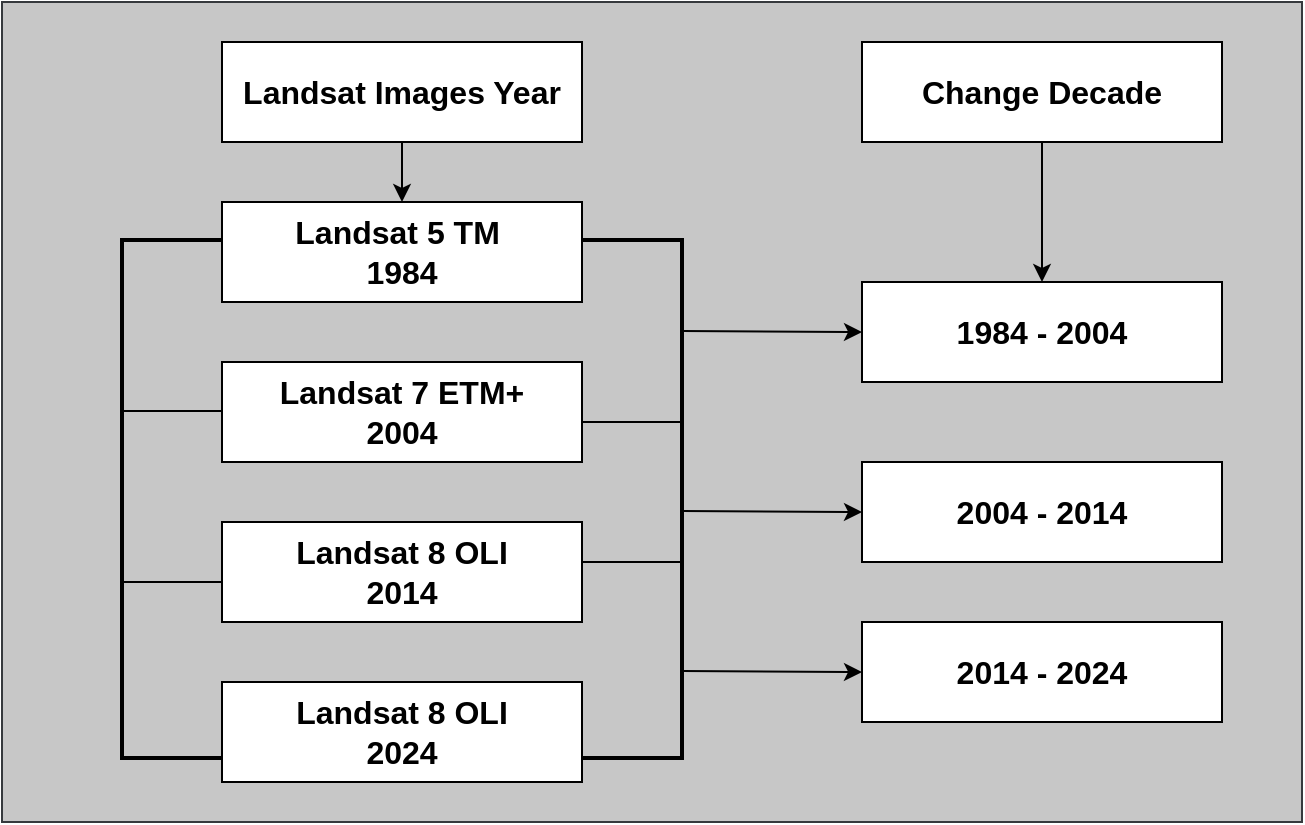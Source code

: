 <mxfile version="24.7.16">
  <diagram name="Page-1" id="_-WS09nqeZ3YQB_b0d59">
    <mxGraphModel dx="1032" dy="501" grid="1" gridSize="10" guides="1" tooltips="1" connect="1" arrows="1" fold="1" page="1" pageScale="1" pageWidth="1169" pageHeight="827" background="#FFFFFF" math="0" shadow="0">
      <root>
        <mxCell id="0" />
        <mxCell id="1" parent="0" />
        <mxCell id="Dl7q8pRwCRPBg_EnZdLq-22" value="" style="rounded=0;whiteSpace=wrap;html=1;fillColor=#C7C7C7;strokeColor=#36393d;" vertex="1" parent="1">
          <mxGeometry x="210" y="170" width="650" height="410" as="geometry" />
        </mxCell>
        <mxCell id="Dl7q8pRwCRPBg_EnZdLq-13" style="edgeStyle=orthogonalEdgeStyle;rounded=0;orthogonalLoop=1;jettySize=auto;html=1;exitX=0.5;exitY=1;exitDx=0;exitDy=0;entryX=0.5;entryY=0;entryDx=0;entryDy=0;" edge="1" parent="1" source="Dl7q8pRwCRPBg_EnZdLq-1" target="Dl7q8pRwCRPBg_EnZdLq-3">
          <mxGeometry relative="1" as="geometry" />
        </mxCell>
        <mxCell id="Dl7q8pRwCRPBg_EnZdLq-1" value="&lt;font style=&quot;font-size: 16px;&quot;&gt;&lt;b&gt;Landsat Images Year&lt;/b&gt;&lt;/font&gt;" style="rounded=0;whiteSpace=wrap;html=1;" vertex="1" parent="1">
          <mxGeometry x="320" y="190" width="180" height="50" as="geometry" />
        </mxCell>
        <mxCell id="Dl7q8pRwCRPBg_EnZdLq-20" style="edgeStyle=orthogonalEdgeStyle;rounded=0;orthogonalLoop=1;jettySize=auto;html=1;exitX=0.5;exitY=1;exitDx=0;exitDy=0;entryX=0.5;entryY=0;entryDx=0;entryDy=0;" edge="1" parent="1" source="Dl7q8pRwCRPBg_EnZdLq-2" target="Dl7q8pRwCRPBg_EnZdLq-7">
          <mxGeometry relative="1" as="geometry" />
        </mxCell>
        <mxCell id="Dl7q8pRwCRPBg_EnZdLq-2" value="&lt;font style=&quot;font-size: 16px;&quot;&gt;&lt;b&gt;Change Decade&lt;/b&gt;&lt;/font&gt;" style="rounded=0;whiteSpace=wrap;html=1;" vertex="1" parent="1">
          <mxGeometry x="640" y="190" width="180" height="50" as="geometry" />
        </mxCell>
        <mxCell id="Dl7q8pRwCRPBg_EnZdLq-3" value="&lt;font style=&quot;font-size: 16px;&quot;&gt;&lt;b&gt;Landsat 5 TM&amp;nbsp;&lt;/b&gt;&lt;/font&gt;&lt;div&gt;&lt;span style=&quot;font-size: 16px;&quot;&gt;&lt;b&gt;1984&lt;/b&gt;&lt;/span&gt;&lt;/div&gt;" style="rounded=0;whiteSpace=wrap;html=1;" vertex="1" parent="1">
          <mxGeometry x="320" y="270" width="180" height="50" as="geometry" />
        </mxCell>
        <mxCell id="Dl7q8pRwCRPBg_EnZdLq-4" value="&lt;font style=&quot;font-size: 16px;&quot;&gt;&lt;b&gt;Landsat 7 ETM+&lt;/b&gt;&lt;/font&gt;&lt;div&gt;&lt;span style=&quot;font-size: 16px;&quot;&gt;&lt;b&gt;2004&lt;/b&gt;&lt;/span&gt;&lt;/div&gt;" style="rounded=0;whiteSpace=wrap;html=1;" vertex="1" parent="1">
          <mxGeometry x="320" y="350" width="180" height="50" as="geometry" />
        </mxCell>
        <mxCell id="Dl7q8pRwCRPBg_EnZdLq-5" value="&lt;font style=&quot;font-size: 16px;&quot;&gt;&lt;b&gt;Landsat 8 OLI&lt;/b&gt;&lt;/font&gt;&lt;div&gt;&lt;span style=&quot;font-size: 16px;&quot;&gt;&lt;b&gt;2014&lt;/b&gt;&lt;/span&gt;&lt;/div&gt;" style="rounded=0;whiteSpace=wrap;html=1;" vertex="1" parent="1">
          <mxGeometry x="320" y="430" width="180" height="50" as="geometry" />
        </mxCell>
        <mxCell id="Dl7q8pRwCRPBg_EnZdLq-6" value="&lt;font style=&quot;font-size: 16px;&quot;&gt;&lt;b&gt;Landsat 8 OLI&lt;/b&gt;&lt;/font&gt;&lt;div&gt;&lt;span style=&quot;font-size: 16px;&quot;&gt;&lt;b&gt;2024&lt;/b&gt;&lt;/span&gt;&lt;/div&gt;" style="rounded=0;whiteSpace=wrap;html=1;" vertex="1" parent="1">
          <mxGeometry x="320" y="510" width="180" height="50" as="geometry" />
        </mxCell>
        <mxCell id="Dl7q8pRwCRPBg_EnZdLq-7" value="&lt;font style=&quot;font-size: 16px;&quot;&gt;&lt;b&gt;1984 - 2004&lt;/b&gt;&lt;/font&gt;" style="rounded=0;whiteSpace=wrap;html=1;" vertex="1" parent="1">
          <mxGeometry x="640" y="310" width="180" height="50" as="geometry" />
        </mxCell>
        <mxCell id="Dl7q8pRwCRPBg_EnZdLq-8" value="&lt;span style=&quot;font-size: 16px;&quot;&gt;&lt;b&gt;2004 - 2014&lt;/b&gt;&lt;/span&gt;" style="rounded=0;whiteSpace=wrap;html=1;" vertex="1" parent="1">
          <mxGeometry x="640" y="400" width="180" height="50" as="geometry" />
        </mxCell>
        <mxCell id="Dl7q8pRwCRPBg_EnZdLq-9" value="" style="strokeWidth=2;html=1;shape=mxgraph.flowchart.annotation_1;align=left;pointerEvents=1;rotation=-180;" vertex="1" parent="1">
          <mxGeometry x="500" y="289" width="50" height="259" as="geometry" />
        </mxCell>
        <mxCell id="Dl7q8pRwCRPBg_EnZdLq-10" value="" style="endArrow=none;html=1;rounded=0;" edge="1" parent="1">
          <mxGeometry width="50" height="50" relative="1" as="geometry">
            <mxPoint x="500" y="380" as="sourcePoint" />
            <mxPoint x="550" y="380" as="targetPoint" />
          </mxGeometry>
        </mxCell>
        <mxCell id="Dl7q8pRwCRPBg_EnZdLq-11" value="" style="endArrow=none;html=1;rounded=0;" edge="1" parent="1">
          <mxGeometry width="50" height="50" relative="1" as="geometry">
            <mxPoint x="500" y="450" as="sourcePoint" />
            <mxPoint x="550" y="450" as="targetPoint" />
          </mxGeometry>
        </mxCell>
        <mxCell id="Dl7q8pRwCRPBg_EnZdLq-12" value="" style="strokeWidth=2;html=1;shape=mxgraph.flowchart.annotation_1;align=left;pointerEvents=1;rotation=0;" vertex="1" parent="1">
          <mxGeometry x="270" y="289" width="50" height="259" as="geometry" />
        </mxCell>
        <mxCell id="Dl7q8pRwCRPBg_EnZdLq-14" value="" style="endArrow=none;html=1;rounded=0;" edge="1" parent="1">
          <mxGeometry width="50" height="50" relative="1" as="geometry">
            <mxPoint x="270" y="374.5" as="sourcePoint" />
            <mxPoint x="320" y="374.5" as="targetPoint" />
          </mxGeometry>
        </mxCell>
        <mxCell id="Dl7q8pRwCRPBg_EnZdLq-15" value="" style="endArrow=none;html=1;rounded=0;" edge="1" parent="1">
          <mxGeometry width="50" height="50" relative="1" as="geometry">
            <mxPoint x="270" y="460" as="sourcePoint" />
            <mxPoint x="320" y="460" as="targetPoint" />
          </mxGeometry>
        </mxCell>
        <mxCell id="Dl7q8pRwCRPBg_EnZdLq-16" value="" style="endArrow=classic;html=1;rounded=0;entryX=0;entryY=0.5;entryDx=0;entryDy=0;" edge="1" parent="1" target="Dl7q8pRwCRPBg_EnZdLq-7">
          <mxGeometry width="50" height="50" relative="1" as="geometry">
            <mxPoint x="550" y="334.5" as="sourcePoint" />
            <mxPoint x="610" y="334.5" as="targetPoint" />
          </mxGeometry>
        </mxCell>
        <mxCell id="Dl7q8pRwCRPBg_EnZdLq-17" value="" style="endArrow=classic;html=1;rounded=0;entryX=0;entryY=0.5;entryDx=0;entryDy=0;" edge="1" parent="1">
          <mxGeometry width="50" height="50" relative="1" as="geometry">
            <mxPoint x="550" y="424.5" as="sourcePoint" />
            <mxPoint x="640" y="425" as="targetPoint" />
          </mxGeometry>
        </mxCell>
        <mxCell id="Dl7q8pRwCRPBg_EnZdLq-18" value="&lt;span style=&quot;font-size: 16px;&quot;&gt;&lt;b&gt;2014 - 2024&lt;/b&gt;&lt;/span&gt;" style="rounded=0;whiteSpace=wrap;html=1;" vertex="1" parent="1">
          <mxGeometry x="640" y="480" width="180" height="50" as="geometry" />
        </mxCell>
        <mxCell id="Dl7q8pRwCRPBg_EnZdLq-19" value="" style="endArrow=classic;html=1;rounded=0;entryX=0;entryY=0.5;entryDx=0;entryDy=0;" edge="1" parent="1">
          <mxGeometry width="50" height="50" relative="1" as="geometry">
            <mxPoint x="550" y="504.5" as="sourcePoint" />
            <mxPoint x="640" y="505" as="targetPoint" />
          </mxGeometry>
        </mxCell>
      </root>
    </mxGraphModel>
  </diagram>
</mxfile>
